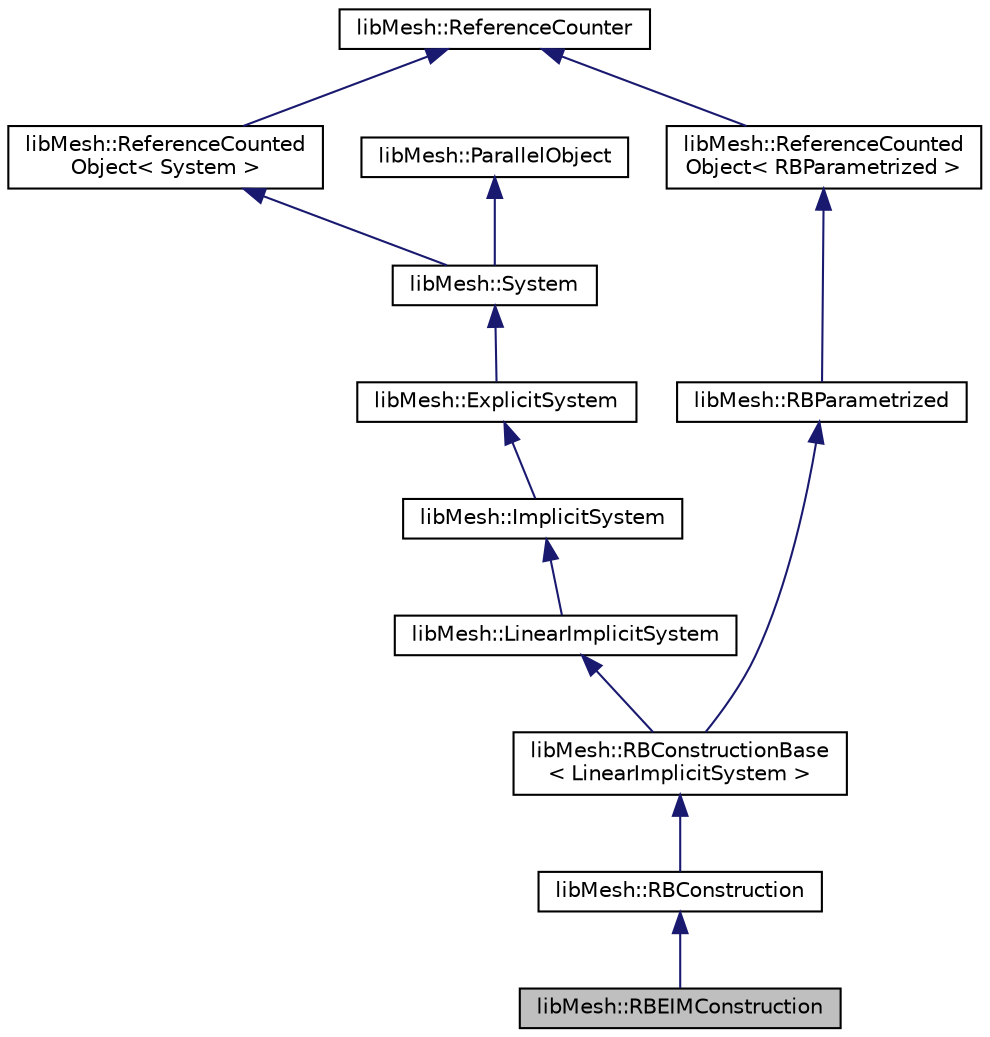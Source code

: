 digraph "libMesh::RBEIMConstruction"
{
  edge [fontname="Helvetica",fontsize="10",labelfontname="Helvetica",labelfontsize="10"];
  node [fontname="Helvetica",fontsize="10",shape=record];
  Node1 [label="libMesh::RBEIMConstruction",height=0.2,width=0.4,color="black", fillcolor="grey75", style="filled", fontcolor="black"];
  Node2 -> Node1 [dir="back",color="midnightblue",fontsize="10",style="solid",fontname="Helvetica"];
  Node2 [label="libMesh::RBConstruction",height=0.2,width=0.4,color="black", fillcolor="white", style="filled",URL="$classlibMesh_1_1RBConstruction.html"];
  Node3 -> Node2 [dir="back",color="midnightblue",fontsize="10",style="solid",fontname="Helvetica"];
  Node3 [label="libMesh::RBConstructionBase\l\< LinearImplicitSystem \>",height=0.2,width=0.4,color="black", fillcolor="white", style="filled",URL="$classlibMesh_1_1RBConstructionBase.html"];
  Node4 -> Node3 [dir="back",color="midnightblue",fontsize="10",style="solid",fontname="Helvetica"];
  Node4 [label="libMesh::LinearImplicitSystem",height=0.2,width=0.4,color="black", fillcolor="white", style="filled",URL="$classlibMesh_1_1LinearImplicitSystem.html"];
  Node5 -> Node4 [dir="back",color="midnightblue",fontsize="10",style="solid",fontname="Helvetica"];
  Node5 [label="libMesh::ImplicitSystem",height=0.2,width=0.4,color="black", fillcolor="white", style="filled",URL="$classlibMesh_1_1ImplicitSystem.html"];
  Node6 -> Node5 [dir="back",color="midnightblue",fontsize="10",style="solid",fontname="Helvetica"];
  Node6 [label="libMesh::ExplicitSystem",height=0.2,width=0.4,color="black", fillcolor="white", style="filled",URL="$classlibMesh_1_1ExplicitSystem.html"];
  Node7 -> Node6 [dir="back",color="midnightblue",fontsize="10",style="solid",fontname="Helvetica"];
  Node7 [label="libMesh::System",height=0.2,width=0.4,color="black", fillcolor="white", style="filled",URL="$classlibMesh_1_1System.html"];
  Node8 -> Node7 [dir="back",color="midnightblue",fontsize="10",style="solid",fontname="Helvetica"];
  Node8 [label="libMesh::ReferenceCounted\lObject\< System \>",height=0.2,width=0.4,color="black", fillcolor="white", style="filled",URL="$classlibMesh_1_1ReferenceCountedObject.html"];
  Node9 -> Node8 [dir="back",color="midnightblue",fontsize="10",style="solid",fontname="Helvetica"];
  Node9 [label="libMesh::ReferenceCounter",height=0.2,width=0.4,color="black", fillcolor="white", style="filled",URL="$classlibMesh_1_1ReferenceCounter.html",tooltip="Common base for all objects whose creations/destructions are counted. "];
  Node10 -> Node7 [dir="back",color="midnightblue",fontsize="10",style="solid",fontname="Helvetica"];
  Node10 [label="libMesh::ParallelObject",height=0.2,width=0.4,color="black", fillcolor="white", style="filled",URL="$classlibMesh_1_1ParallelObject.html"];
  Node11 -> Node3 [dir="back",color="midnightblue",fontsize="10",style="solid",fontname="Helvetica"];
  Node11 [label="libMesh::RBParametrized",height=0.2,width=0.4,color="black", fillcolor="white", style="filled",URL="$classlibMesh_1_1RBParametrized.html"];
  Node12 -> Node11 [dir="back",color="midnightblue",fontsize="10",style="solid",fontname="Helvetica"];
  Node12 [label="libMesh::ReferenceCounted\lObject\< RBParametrized \>",height=0.2,width=0.4,color="black", fillcolor="white", style="filled",URL="$classlibMesh_1_1ReferenceCountedObject.html"];
  Node9 -> Node12 [dir="back",color="midnightblue",fontsize="10",style="solid",fontname="Helvetica"];
}
